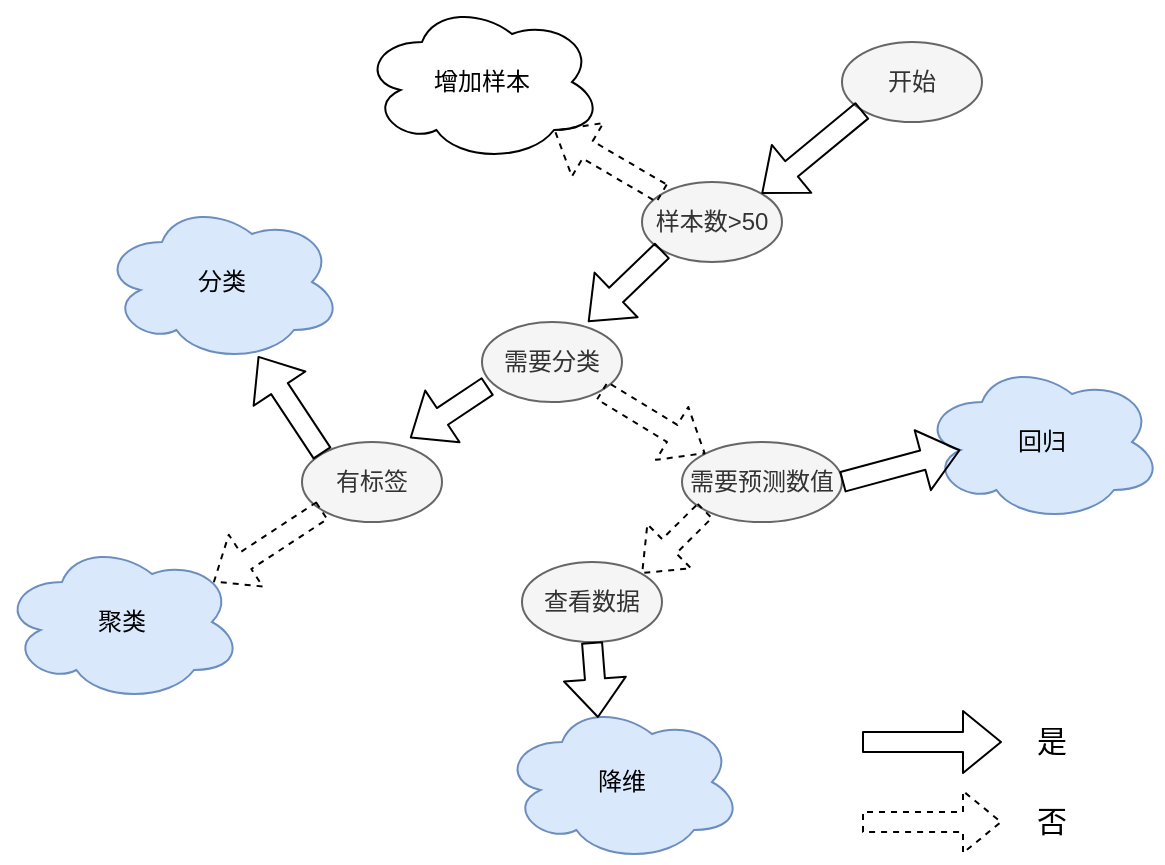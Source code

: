 <mxfile version="12.0.2" type="github" pages="1"><diagram id="R4MdNoDyNW6_CrUnG15O" name="Page-1"><mxGraphModel dx="814" dy="450" grid="0" gridSize="10" guides="1" tooltips="1" connect="1" arrows="1" fold="1" page="1" pageScale="1" pageWidth="827" pageHeight="1169" math="0" shadow="0"><root><mxCell id="0"/><mxCell id="1" parent="0"/><mxCell id="0LTTmwdtr_liyzPq9xFr-1" value="增加样本" style="ellipse;shape=cloud;whiteSpace=wrap;html=1;" vertex="1" parent="1"><mxGeometry x="200" y="60" width="120" height="80" as="geometry"/></mxCell><mxCell id="0LTTmwdtr_liyzPq9xFr-2" value="样本数&amp;gt;50" style="ellipse;whiteSpace=wrap;html=1;fillColor=#f5f5f5;strokeColor=#666666;fontColor=#333333;" vertex="1" parent="1"><mxGeometry x="340" y="150" width="70" height="40" as="geometry"/></mxCell><mxCell id="0LTTmwdtr_liyzPq9xFr-4" value="开始" style="ellipse;whiteSpace=wrap;html=1;fillColor=#f5f5f5;strokeColor=#666666;fontColor=#333333;" vertex="1" parent="1"><mxGeometry x="440" y="80" width="70" height="40" as="geometry"/></mxCell><mxCell id="0LTTmwdtr_liyzPq9xFr-6" value="需要分类" style="ellipse;whiteSpace=wrap;html=1;fillColor=#f5f5f5;strokeColor=#666666;fontColor=#333333;" vertex="1" parent="1"><mxGeometry x="260" y="220" width="70" height="40" as="geometry"/></mxCell><mxCell id="0LTTmwdtr_liyzPq9xFr-7" value="有标签" style="ellipse;whiteSpace=wrap;html=1;fillColor=#f5f5f5;strokeColor=#666666;fontColor=#333333;" vertex="1" parent="1"><mxGeometry x="170" y="280" width="70" height="40" as="geometry"/></mxCell><mxCell id="0LTTmwdtr_liyzPq9xFr-8" value="聚类" style="ellipse;shape=cloud;whiteSpace=wrap;html=1;fillColor=#dae8fc;strokeColor=#6c8ebf;" vertex="1" parent="1"><mxGeometry x="20" y="330" width="120" height="80" as="geometry"/></mxCell><mxCell id="0LTTmwdtr_liyzPq9xFr-9" value="分类" style="ellipse;shape=cloud;whiteSpace=wrap;html=1;fillColor=#dae8fc;strokeColor=#6c8ebf;" vertex="1" parent="1"><mxGeometry x="70" y="160" width="120" height="80" as="geometry"/></mxCell><mxCell id="0LTTmwdtr_liyzPq9xFr-10" value="回归" style="ellipse;shape=cloud;whiteSpace=wrap;html=1;fillColor=#dae8fc;strokeColor=#6c8ebf;" vertex="1" parent="1"><mxGeometry x="480" y="240" width="120" height="80" as="geometry"/></mxCell><mxCell id="0LTTmwdtr_liyzPq9xFr-11" value="降维" style="ellipse;shape=cloud;whiteSpace=wrap;html=1;fillColor=#dae8fc;strokeColor=#6c8ebf;" vertex="1" parent="1"><mxGeometry x="270" y="410" width="120" height="80" as="geometry"/></mxCell><mxCell id="0LTTmwdtr_liyzPq9xFr-12" value="需要预测数值" style="ellipse;whiteSpace=wrap;html=1;fillColor=#f5f5f5;strokeColor=#666666;fontColor=#333333;" vertex="1" parent="1"><mxGeometry x="360" y="280" width="80" height="40" as="geometry"/></mxCell><mxCell id="0LTTmwdtr_liyzPq9xFr-16" value="" style="shape=flexArrow;endArrow=classic;html=1;exitX=0;exitY=1;exitDx=0;exitDy=0;entryX=1;entryY=0;entryDx=0;entryDy=0;" edge="1" parent="1" source="0LTTmwdtr_liyzPq9xFr-4" target="0LTTmwdtr_liyzPq9xFr-2"><mxGeometry width="50" height="50" relative="1" as="geometry"><mxPoint x="20" y="490" as="sourcePoint"/><mxPoint x="70" y="440" as="targetPoint"/></mxGeometry></mxCell><mxCell id="0LTTmwdtr_liyzPq9xFr-17" value="" style="shape=flexArrow;endArrow=classic;html=1;exitX=0;exitY=1;exitDx=0;exitDy=0;entryX=0.757;entryY=0;entryDx=0;entryDy=0;entryPerimeter=0;" edge="1" parent="1" source="0LTTmwdtr_liyzPq9xFr-2" target="0LTTmwdtr_liyzPq9xFr-6"><mxGeometry width="50" height="50" relative="1" as="geometry"><mxPoint x="460.251" y="124.142" as="sourcePoint"/><mxPoint x="409.749" y="165.858" as="targetPoint"/></mxGeometry></mxCell><mxCell id="0LTTmwdtr_liyzPq9xFr-18" value="" style="shape=flexArrow;endArrow=classic;html=1;exitX=0;exitY=0;exitDx=0;exitDy=0;entryX=0.8;entryY=0.8;entryDx=0;entryDy=0;entryPerimeter=0;dashed=1;" edge="1" parent="1" source="0LTTmwdtr_liyzPq9xFr-2" target="0LTTmwdtr_liyzPq9xFr-1"><mxGeometry width="50" height="50" relative="1" as="geometry"><mxPoint x="360.251" y="194.142" as="sourcePoint"/><mxPoint x="322.99" y="230" as="targetPoint"/></mxGeometry></mxCell><mxCell id="0LTTmwdtr_liyzPq9xFr-19" value="" style="shape=flexArrow;endArrow=classic;html=1;exitX=0.043;exitY=0.8;exitDx=0;exitDy=0;entryX=0.771;entryY=-0.05;entryDx=0;entryDy=0;entryPerimeter=0;exitPerimeter=0;startArrow=none;startFill=0;" edge="1" parent="1" source="0LTTmwdtr_liyzPq9xFr-6" target="0LTTmwdtr_liyzPq9xFr-7"><mxGeometry width="50" height="50" relative="1" as="geometry"><mxPoint x="360.251" y="194.142" as="sourcePoint"/><mxPoint x="322.99" y="230" as="targetPoint"/></mxGeometry></mxCell><mxCell id="0LTTmwdtr_liyzPq9xFr-20" value="" style="shape=flexArrow;endArrow=classic;html=1;exitX=0;exitY=1;exitDx=0;exitDy=0;entryX=0.88;entryY=0.25;entryDx=0;entryDy=0;entryPerimeter=0;dashed=1;" edge="1" parent="1" source="0LTTmwdtr_liyzPq9xFr-7" target="0LTTmwdtr_liyzPq9xFr-8"><mxGeometry width="50" height="50" relative="1" as="geometry"><mxPoint x="360.251" y="165.858" as="sourcePoint"/><mxPoint x="306" y="134" as="targetPoint"/></mxGeometry></mxCell><mxCell id="0LTTmwdtr_liyzPq9xFr-21" value="" style="shape=flexArrow;endArrow=classic;html=1;exitX=0;exitY=0;exitDx=0;exitDy=0;entryX=0.65;entryY=0.963;entryDx=0;entryDy=0;entryPerimeter=0;startArrow=none;startFill=0;" edge="1" parent="1" source="0LTTmwdtr_liyzPq9xFr-7" target="0LTTmwdtr_liyzPq9xFr-9"><mxGeometry width="50" height="50" relative="1" as="geometry"><mxPoint x="273.01" y="262" as="sourcePoint"/><mxPoint x="233.97" y="288" as="targetPoint"/></mxGeometry></mxCell><mxCell id="0LTTmwdtr_liyzPq9xFr-22" value="" style="shape=flexArrow;endArrow=classic;html=1;exitX=1;exitY=1;exitDx=0;exitDy=0;entryX=0;entryY=0;entryDx=0;entryDy=0;dashed=1;" edge="1" parent="1" source="0LTTmwdtr_liyzPq9xFr-6" target="0LTTmwdtr_liyzPq9xFr-12"><mxGeometry width="50" height="50" relative="1" as="geometry"><mxPoint x="190.251" y="324.142" as="sourcePoint"/><mxPoint x="135.6" y="360" as="targetPoint"/></mxGeometry></mxCell><mxCell id="0LTTmwdtr_liyzPq9xFr-23" value="" style="shape=flexArrow;endArrow=classic;html=1;exitX=1;exitY=0.5;exitDx=0;exitDy=0;entryX=0.16;entryY=0.55;entryDx=0;entryDy=0;entryPerimeter=0;" edge="1" parent="1" source="0LTTmwdtr_liyzPq9xFr-12" target="0LTTmwdtr_liyzPq9xFr-10"><mxGeometry width="50" height="50" relative="1" as="geometry"><mxPoint x="360.251" y="194.142" as="sourcePoint"/><mxPoint x="322.99" y="230" as="targetPoint"/></mxGeometry></mxCell><mxCell id="0LTTmwdtr_liyzPq9xFr-24" value="查看数据" style="ellipse;whiteSpace=wrap;html=1;fillColor=#f5f5f5;strokeColor=#666666;fontColor=#333333;" vertex="1" parent="1"><mxGeometry x="280" y="340" width="70" height="40" as="geometry"/></mxCell><mxCell id="0LTTmwdtr_liyzPq9xFr-25" value="" style="shape=flexArrow;endArrow=classic;html=1;exitX=0;exitY=1;exitDx=0;exitDy=0;entryX=1;entryY=0;entryDx=0;entryDy=0;dashed=1;" edge="1" parent="1" source="0LTTmwdtr_liyzPq9xFr-12" target="0LTTmwdtr_liyzPq9xFr-24"><mxGeometry width="50" height="50" relative="1" as="geometry"><mxPoint x="329.749" y="264.142" as="sourcePoint"/><mxPoint x="380.251" y="295.858" as="targetPoint"/></mxGeometry></mxCell><mxCell id="0LTTmwdtr_liyzPq9xFr-26" value="" style="shape=flexArrow;endArrow=classic;html=1;exitX=0.5;exitY=1;exitDx=0;exitDy=0;entryX=0.4;entryY=0.1;entryDx=0;entryDy=0;entryPerimeter=0;startArrow=none;startFill=0;" edge="1" parent="1" source="0LTTmwdtr_liyzPq9xFr-24" target="0LTTmwdtr_liyzPq9xFr-11"><mxGeometry width="50" height="50" relative="1" as="geometry"><mxPoint x="273.01" y="262" as="sourcePoint"/><mxPoint x="233.97" y="288" as="targetPoint"/></mxGeometry></mxCell><mxCell id="0LTTmwdtr_liyzPq9xFr-27" value="" style="shape=flexArrow;endArrow=classic;html=1;exitX=0.5;exitY=1;exitDx=0;exitDy=0;startArrow=none;startFill=0;" edge="1" parent="1"><mxGeometry width="50" height="50" relative="1" as="geometry"><mxPoint x="450" y="430" as="sourcePoint"/><mxPoint x="520" y="430" as="targetPoint"/></mxGeometry></mxCell><mxCell id="0LTTmwdtr_liyzPq9xFr-28" value="" style="shape=flexArrow;endArrow=classic;html=1;exitX=0.5;exitY=1;exitDx=0;exitDy=0;startArrow=none;startFill=0;dashed=1;" edge="1" parent="1"><mxGeometry width="50" height="50" relative="1" as="geometry"><mxPoint x="450" y="470" as="sourcePoint"/><mxPoint x="520" y="470" as="targetPoint"/></mxGeometry></mxCell><mxCell id="0LTTmwdtr_liyzPq9xFr-29" value="是" style="text;html=1;strokeColor=none;fillColor=none;align=center;verticalAlign=middle;whiteSpace=wrap;rounded=0;fontSize=15;" vertex="1" parent="1"><mxGeometry x="525" y="419" width="40" height="20" as="geometry"/></mxCell><mxCell id="0LTTmwdtr_liyzPq9xFr-30" value="否" style="text;html=1;strokeColor=none;fillColor=none;align=center;verticalAlign=middle;whiteSpace=wrap;rounded=0;fontSize=15;" vertex="1" parent="1"><mxGeometry x="525" y="459" width="40" height="20" as="geometry"/></mxCell></root></mxGraphModel></diagram></mxfile>